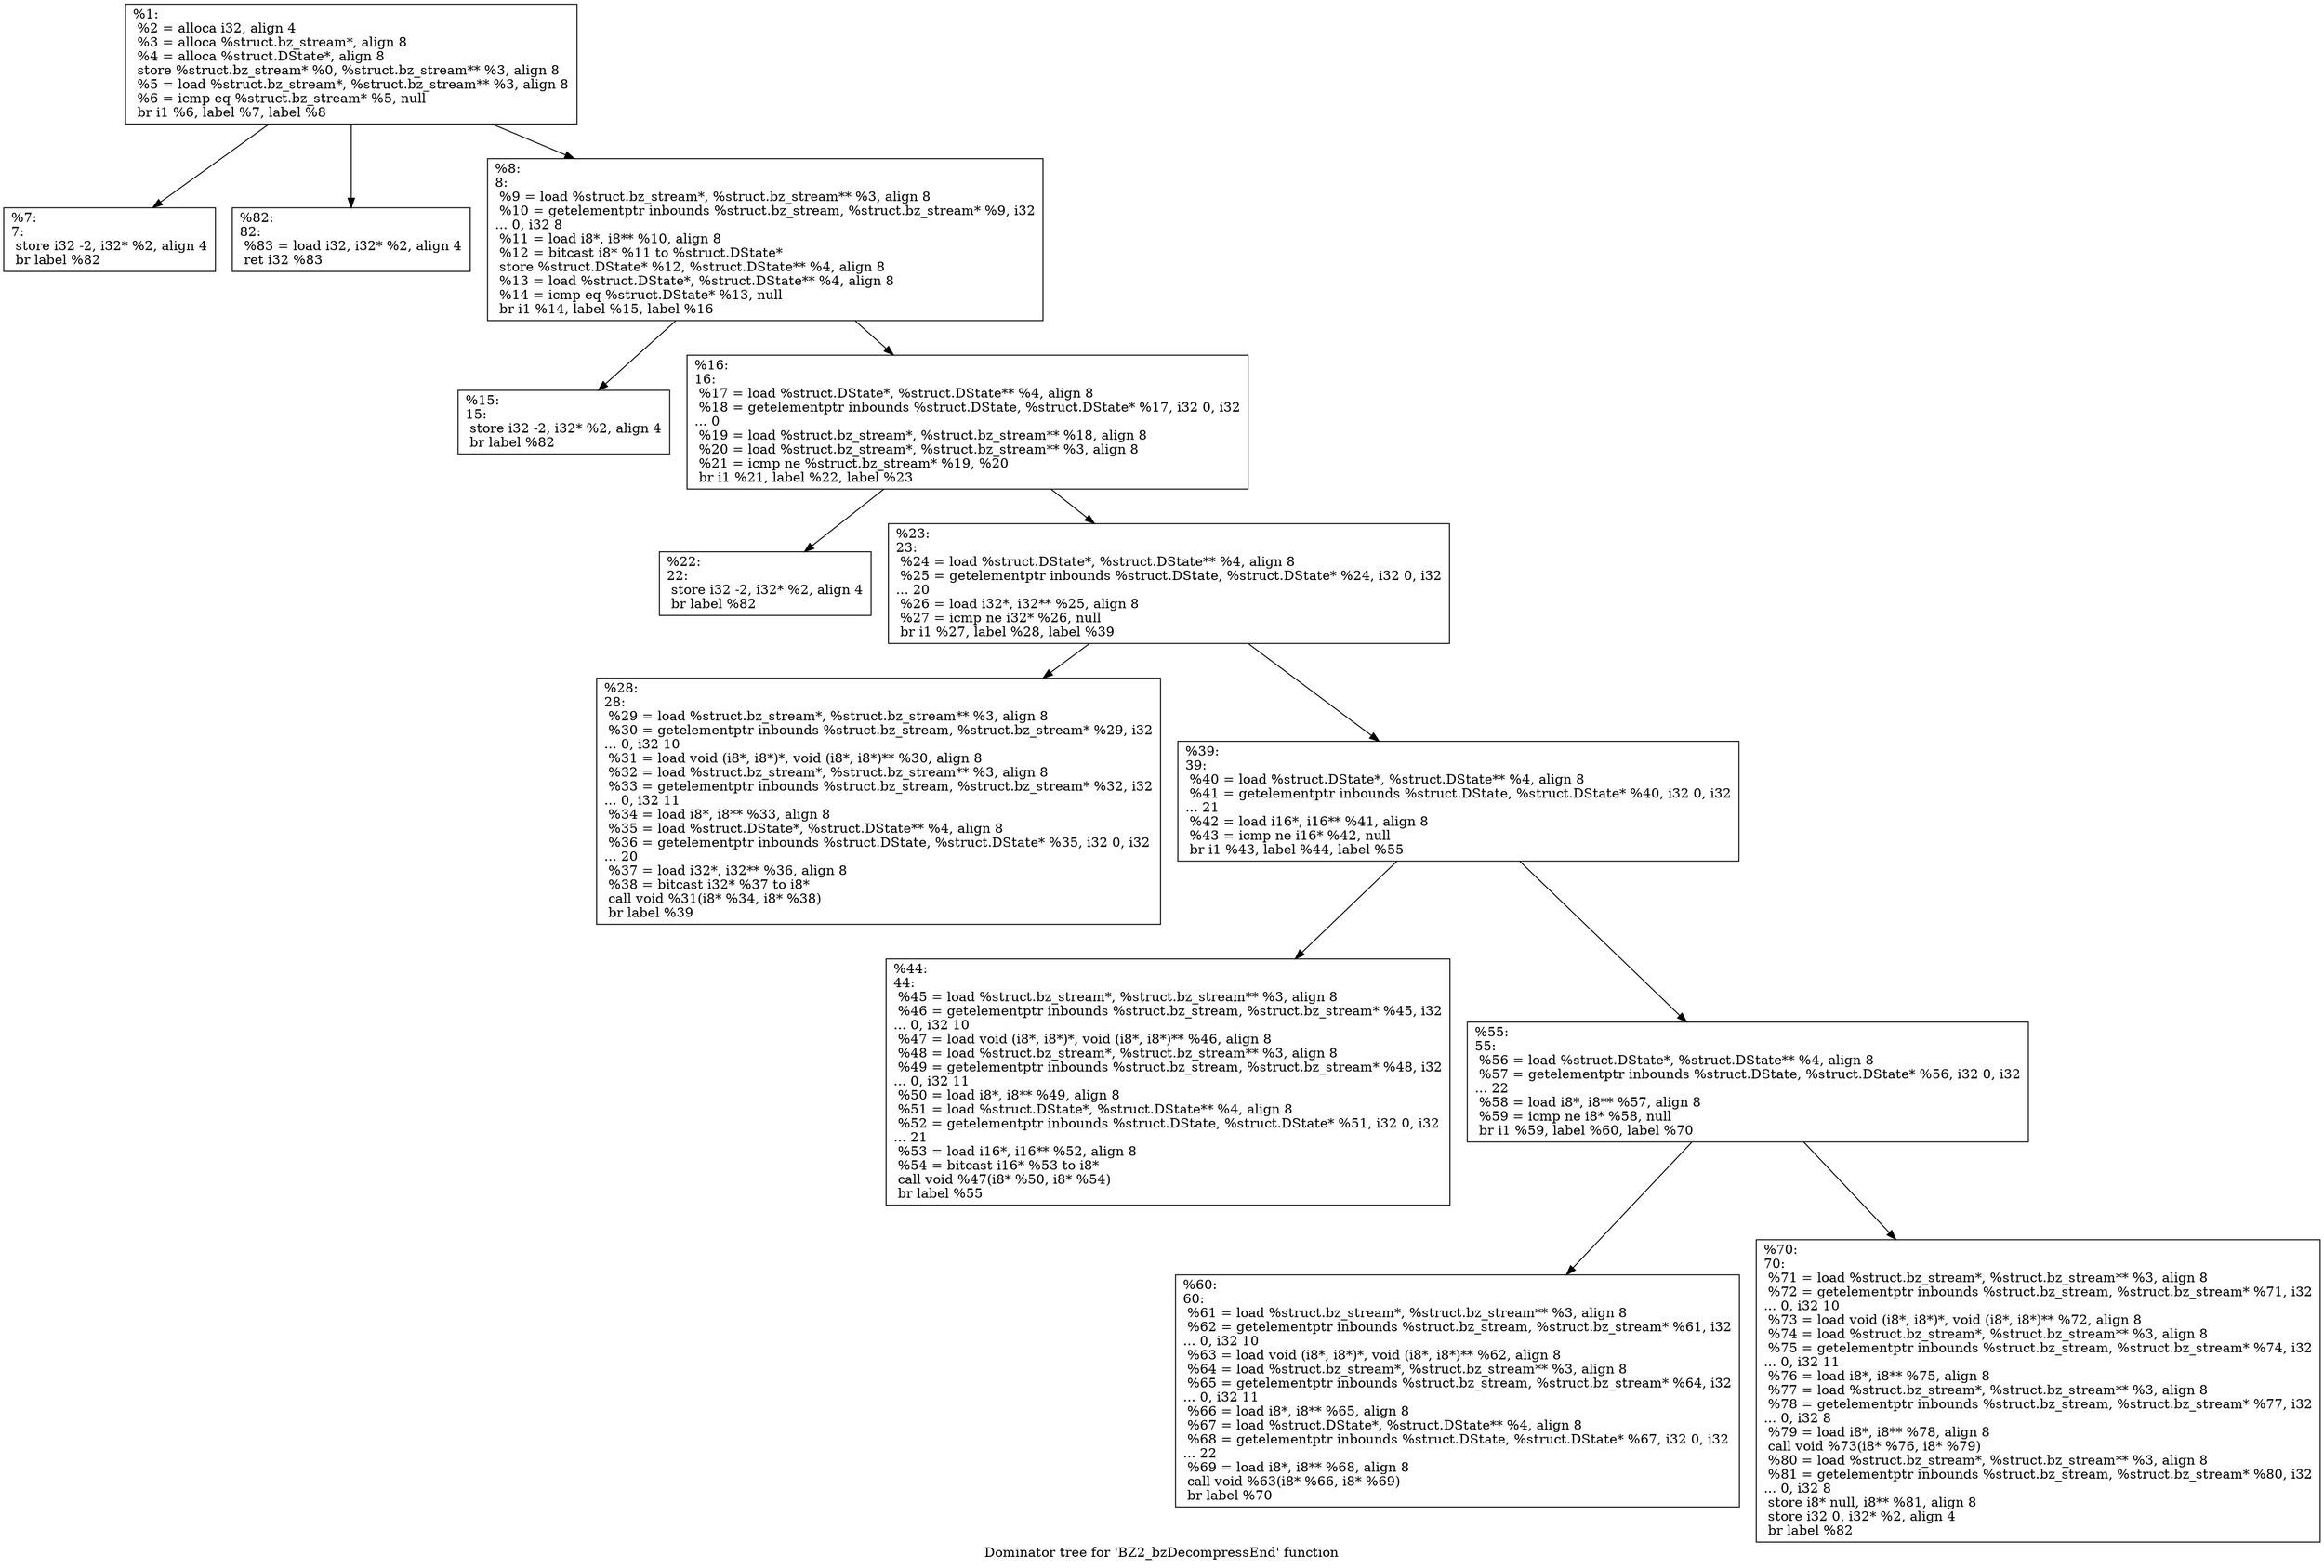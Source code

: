 digraph "Dominator tree for 'BZ2_bzDecompressEnd' function" {
	label="Dominator tree for 'BZ2_bzDecompressEnd' function";

	Node0xdc4690 [shape=record,label="{%1:\l  %2 = alloca i32, align 4\l  %3 = alloca %struct.bz_stream*, align 8\l  %4 = alloca %struct.DState*, align 8\l  store %struct.bz_stream* %0, %struct.bz_stream** %3, align 8\l  %5 = load %struct.bz_stream*, %struct.bz_stream** %3, align 8\l  %6 = icmp eq %struct.bz_stream* %5, null\l  br i1 %6, label %7, label %8\l}"];
	Node0xdc4690 -> Node0xbf0e50;
	Node0xdc4690 -> Node0xd7e9a0;
	Node0xdc4690 -> Node0xdab9e0;
	Node0xbf0e50 [shape=record,label="{%7:\l7:                                                \l  store i32 -2, i32* %2, align 4\l  br label %82\l}"];
	Node0xd7e9a0 [shape=record,label="{%82:\l82:                                               \l  %83 = load i32, i32* %2, align 4\l  ret i32 %83\l}"];
	Node0xdab9e0 [shape=record,label="{%8:\l8:                                                \l  %9 = load %struct.bz_stream*, %struct.bz_stream** %3, align 8\l  %10 = getelementptr inbounds %struct.bz_stream, %struct.bz_stream* %9, i32\l... 0, i32 8\l  %11 = load i8*, i8** %10, align 8\l  %12 = bitcast i8* %11 to %struct.DState*\l  store %struct.DState* %12, %struct.DState** %4, align 8\l  %13 = load %struct.DState*, %struct.DState** %4, align 8\l  %14 = icmp eq %struct.DState* %13, null\l  br i1 %14, label %15, label %16\l}"];
	Node0xdab9e0 -> Node0xe29c30;
	Node0xdab9e0 -> Node0xdc8ec0;
	Node0xe29c30 [shape=record,label="{%15:\l15:                                               \l  store i32 -2, i32* %2, align 4\l  br label %82\l}"];
	Node0xdc8ec0 [shape=record,label="{%16:\l16:                                               \l  %17 = load %struct.DState*, %struct.DState** %4, align 8\l  %18 = getelementptr inbounds %struct.DState, %struct.DState* %17, i32 0, i32\l... 0\l  %19 = load %struct.bz_stream*, %struct.bz_stream** %18, align 8\l  %20 = load %struct.bz_stream*, %struct.bz_stream** %3, align 8\l  %21 = icmp ne %struct.bz_stream* %19, %20\l  br i1 %21, label %22, label %23\l}"];
	Node0xdc8ec0 -> Node0xb4bcc0;
	Node0xdc8ec0 -> Node0xcf5e30;
	Node0xb4bcc0 [shape=record,label="{%22:\l22:                                               \l  store i32 -2, i32* %2, align 4\l  br label %82\l}"];
	Node0xcf5e30 [shape=record,label="{%23:\l23:                                               \l  %24 = load %struct.DState*, %struct.DState** %4, align 8\l  %25 = getelementptr inbounds %struct.DState, %struct.DState* %24, i32 0, i32\l... 20\l  %26 = load i32*, i32** %25, align 8\l  %27 = icmp ne i32* %26, null\l  br i1 %27, label %28, label %39\l}"];
	Node0xcf5e30 -> Node0xe427f0;
	Node0xcf5e30 -> Node0xd85680;
	Node0xe427f0 [shape=record,label="{%28:\l28:                                               \l  %29 = load %struct.bz_stream*, %struct.bz_stream** %3, align 8\l  %30 = getelementptr inbounds %struct.bz_stream, %struct.bz_stream* %29, i32\l... 0, i32 10\l  %31 = load void (i8*, i8*)*, void (i8*, i8*)** %30, align 8\l  %32 = load %struct.bz_stream*, %struct.bz_stream** %3, align 8\l  %33 = getelementptr inbounds %struct.bz_stream, %struct.bz_stream* %32, i32\l... 0, i32 11\l  %34 = load i8*, i8** %33, align 8\l  %35 = load %struct.DState*, %struct.DState** %4, align 8\l  %36 = getelementptr inbounds %struct.DState, %struct.DState* %35, i32 0, i32\l... 20\l  %37 = load i32*, i32** %36, align 8\l  %38 = bitcast i32* %37 to i8*\l  call void %31(i8* %34, i8* %38)\l  br label %39\l}"];
	Node0xd85680 [shape=record,label="{%39:\l39:                                               \l  %40 = load %struct.DState*, %struct.DState** %4, align 8\l  %41 = getelementptr inbounds %struct.DState, %struct.DState* %40, i32 0, i32\l... 21\l  %42 = load i16*, i16** %41, align 8\l  %43 = icmp ne i16* %42, null\l  br i1 %43, label %44, label %55\l}"];
	Node0xd85680 -> Node0xd147d0;
	Node0xd85680 -> Node0xcc6780;
	Node0xd147d0 [shape=record,label="{%44:\l44:                                               \l  %45 = load %struct.bz_stream*, %struct.bz_stream** %3, align 8\l  %46 = getelementptr inbounds %struct.bz_stream, %struct.bz_stream* %45, i32\l... 0, i32 10\l  %47 = load void (i8*, i8*)*, void (i8*, i8*)** %46, align 8\l  %48 = load %struct.bz_stream*, %struct.bz_stream** %3, align 8\l  %49 = getelementptr inbounds %struct.bz_stream, %struct.bz_stream* %48, i32\l... 0, i32 11\l  %50 = load i8*, i8** %49, align 8\l  %51 = load %struct.DState*, %struct.DState** %4, align 8\l  %52 = getelementptr inbounds %struct.DState, %struct.DState* %51, i32 0, i32\l... 21\l  %53 = load i16*, i16** %52, align 8\l  %54 = bitcast i16* %53 to i8*\l  call void %47(i8* %50, i8* %54)\l  br label %55\l}"];
	Node0xcc6780 [shape=record,label="{%55:\l55:                                               \l  %56 = load %struct.DState*, %struct.DState** %4, align 8\l  %57 = getelementptr inbounds %struct.DState, %struct.DState* %56, i32 0, i32\l... 22\l  %58 = load i8*, i8** %57, align 8\l  %59 = icmp ne i8* %58, null\l  br i1 %59, label %60, label %70\l}"];
	Node0xcc6780 -> Node0xdb7ac0;
	Node0xcc6780 -> Node0xdbf740;
	Node0xdb7ac0 [shape=record,label="{%60:\l60:                                               \l  %61 = load %struct.bz_stream*, %struct.bz_stream** %3, align 8\l  %62 = getelementptr inbounds %struct.bz_stream, %struct.bz_stream* %61, i32\l... 0, i32 10\l  %63 = load void (i8*, i8*)*, void (i8*, i8*)** %62, align 8\l  %64 = load %struct.bz_stream*, %struct.bz_stream** %3, align 8\l  %65 = getelementptr inbounds %struct.bz_stream, %struct.bz_stream* %64, i32\l... 0, i32 11\l  %66 = load i8*, i8** %65, align 8\l  %67 = load %struct.DState*, %struct.DState** %4, align 8\l  %68 = getelementptr inbounds %struct.DState, %struct.DState* %67, i32 0, i32\l... 22\l  %69 = load i8*, i8** %68, align 8\l  call void %63(i8* %66, i8* %69)\l  br label %70\l}"];
	Node0xdbf740 [shape=record,label="{%70:\l70:                                               \l  %71 = load %struct.bz_stream*, %struct.bz_stream** %3, align 8\l  %72 = getelementptr inbounds %struct.bz_stream, %struct.bz_stream* %71, i32\l... 0, i32 10\l  %73 = load void (i8*, i8*)*, void (i8*, i8*)** %72, align 8\l  %74 = load %struct.bz_stream*, %struct.bz_stream** %3, align 8\l  %75 = getelementptr inbounds %struct.bz_stream, %struct.bz_stream* %74, i32\l... 0, i32 11\l  %76 = load i8*, i8** %75, align 8\l  %77 = load %struct.bz_stream*, %struct.bz_stream** %3, align 8\l  %78 = getelementptr inbounds %struct.bz_stream, %struct.bz_stream* %77, i32\l... 0, i32 8\l  %79 = load i8*, i8** %78, align 8\l  call void %73(i8* %76, i8* %79)\l  %80 = load %struct.bz_stream*, %struct.bz_stream** %3, align 8\l  %81 = getelementptr inbounds %struct.bz_stream, %struct.bz_stream* %80, i32\l... 0, i32 8\l  store i8* null, i8** %81, align 8\l  store i32 0, i32* %2, align 4\l  br label %82\l}"];
}
